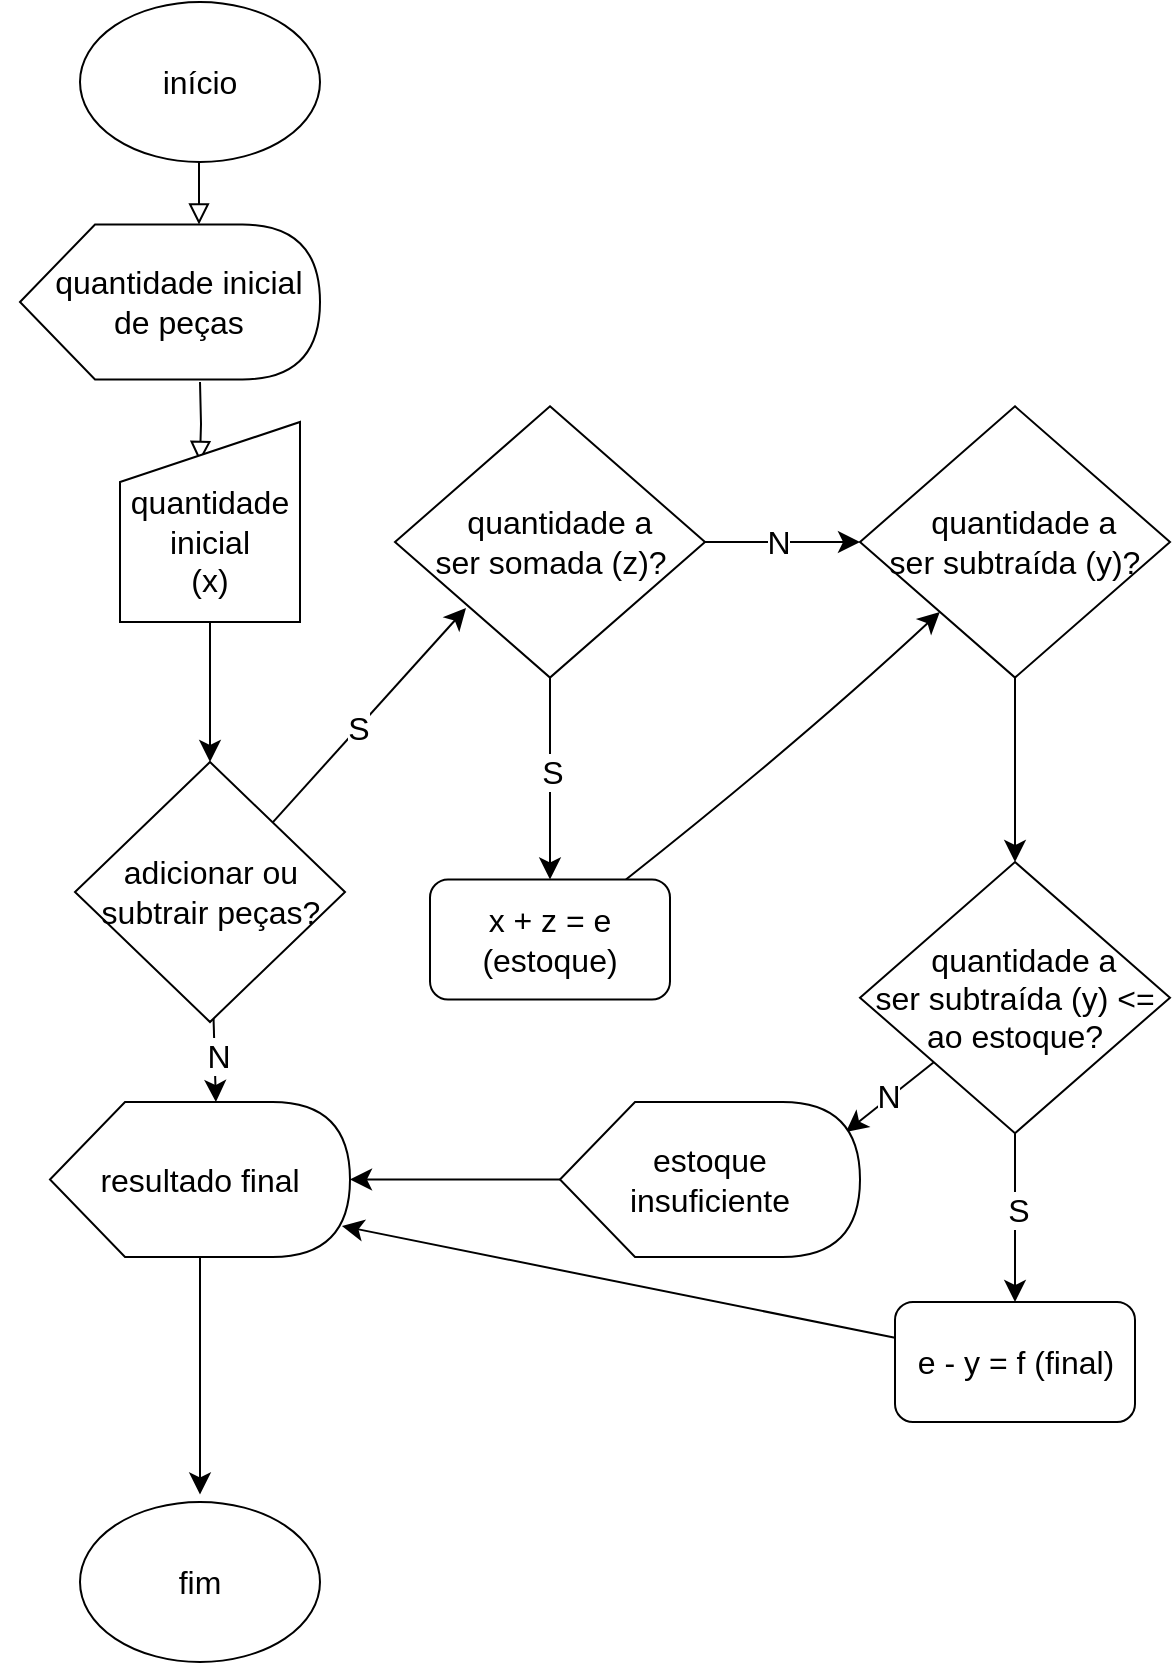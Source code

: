 <mxfile version="22.1.7" type="github">
  <diagram id="C5RBs43oDa-KdzZeNtuy" name="Page-1">
    <mxGraphModel dx="1434" dy="808" grid="1" gridSize="10" guides="1" tooltips="1" connect="1" arrows="1" fold="1" page="1" pageScale="1" pageWidth="827" pageHeight="1169" math="0" shadow="0">
      <root>
        <mxCell id="WIyWlLk6GJQsqaUBKTNV-0" />
        <mxCell id="WIyWlLk6GJQsqaUBKTNV-1" parent="WIyWlLk6GJQsqaUBKTNV-0" />
        <mxCell id="WIyWlLk6GJQsqaUBKTNV-2" value="" style="rounded=0;html=1;jettySize=auto;orthogonalLoop=1;fontSize=11;endArrow=block;endFill=0;endSize=8;strokeWidth=1;shadow=0;labelBackgroundColor=none;edgeStyle=orthogonalEdgeStyle;" parent="WIyWlLk6GJQsqaUBKTNV-1" edge="1">
          <mxGeometry relative="1" as="geometry">
            <mxPoint x="219.5" y="121.25" as="sourcePoint" />
            <mxPoint x="219.5" y="171.25" as="targetPoint" />
          </mxGeometry>
        </mxCell>
        <mxCell id="WIyWlLk6GJQsqaUBKTNV-4" value="" style="rounded=0;html=1;jettySize=auto;orthogonalLoop=1;fontSize=11;endArrow=block;endFill=0;endSize=8;strokeWidth=1;shadow=0;labelBackgroundColor=none;edgeStyle=orthogonalEdgeStyle;entryX=0.444;entryY=0.2;entryDx=0;entryDy=0;entryPerimeter=0;" parent="WIyWlLk6GJQsqaUBKTNV-1" target="B0ZhU3Qw2iYHHfoQ9AOy-3" edge="1">
          <mxGeometry y="20" relative="1" as="geometry">
            <mxPoint as="offset" />
            <mxPoint x="220" y="250" as="sourcePoint" />
            <mxPoint x="220" y="290" as="targetPoint" />
            <Array as="points" />
          </mxGeometry>
        </mxCell>
        <mxCell id="B0ZhU3Qw2iYHHfoQ9AOy-0" value="início" style="ellipse;whiteSpace=wrap;html=1;fontSize=16;" vertex="1" parent="WIyWlLk6GJQsqaUBKTNV-1">
          <mxGeometry x="160" y="60" width="120" height="80" as="geometry" />
        </mxCell>
        <mxCell id="B0ZhU3Qw2iYHHfoQ9AOy-1" value="&amp;nbsp; quantidade inicial&lt;br&gt;&amp;nbsp; de peças" style="shape=display;whiteSpace=wrap;html=1;fontSize=16;" vertex="1" parent="WIyWlLk6GJQsqaUBKTNV-1">
          <mxGeometry x="130" y="171.25" width="150" height="77.5" as="geometry" />
        </mxCell>
        <mxCell id="B0ZhU3Qw2iYHHfoQ9AOy-24" value="" style="edgeStyle=none;curved=1;rounded=0;orthogonalLoop=1;jettySize=auto;html=1;fontSize=12;startSize=8;endSize=8;" edge="1" parent="WIyWlLk6GJQsqaUBKTNV-1" source="B0ZhU3Qw2iYHHfoQ9AOy-3">
          <mxGeometry relative="1" as="geometry">
            <mxPoint x="225" y="440" as="targetPoint" />
          </mxGeometry>
        </mxCell>
        <mxCell id="B0ZhU3Qw2iYHHfoQ9AOy-3" value="&lt;br&gt;quantidade&lt;br&gt;inicial&lt;br&gt;(x)" style="shape=manualInput;whiteSpace=wrap;html=1;fontSize=16;" vertex="1" parent="WIyWlLk6GJQsqaUBKTNV-1">
          <mxGeometry x="180" y="270" width="90" height="100" as="geometry" />
        </mxCell>
        <mxCell id="B0ZhU3Qw2iYHHfoQ9AOy-12" value="" style="edgeStyle=none;curved=1;rounded=0;orthogonalLoop=1;jettySize=auto;html=1;fontSize=12;startSize=8;endSize=8;" edge="1" parent="WIyWlLk6GJQsqaUBKTNV-1" target="B0ZhU3Qw2iYHHfoQ9AOy-11">
          <mxGeometry relative="1" as="geometry">
            <mxPoint x="395" y="370" as="sourcePoint" />
          </mxGeometry>
        </mxCell>
        <mxCell id="B0ZhU3Qw2iYHHfoQ9AOy-39" value="S" style="edgeLabel;html=1;align=center;verticalAlign=middle;resizable=0;points=[];fontSize=16;" vertex="1" connectable="0" parent="B0ZhU3Qw2iYHHfoQ9AOy-12">
          <mxGeometry x="0.165" y="1" relative="1" as="geometry">
            <mxPoint as="offset" />
          </mxGeometry>
        </mxCell>
        <mxCell id="B0ZhU3Qw2iYHHfoQ9AOy-69" value="" style="edgeStyle=none;curved=1;rounded=0;orthogonalLoop=1;jettySize=auto;html=1;fontSize=12;startSize=8;endSize=8;entryX=0.973;entryY=0.8;entryDx=0;entryDy=0;entryPerimeter=0;" edge="1" parent="WIyWlLk6GJQsqaUBKTNV-1" source="B0ZhU3Qw2iYHHfoQ9AOy-9" target="B0ZhU3Qw2iYHHfoQ9AOy-13">
          <mxGeometry relative="1" as="geometry">
            <mxPoint x="302.5" y="670" as="targetPoint" />
          </mxGeometry>
        </mxCell>
        <mxCell id="B0ZhU3Qw2iYHHfoQ9AOy-9" value="e - y = f (final)" style="rounded=1;whiteSpace=wrap;html=1;fontSize=16;" vertex="1" parent="WIyWlLk6GJQsqaUBKTNV-1">
          <mxGeometry x="567.5" y="710.0" width="120" height="60" as="geometry" />
        </mxCell>
        <mxCell id="B0ZhU3Qw2iYHHfoQ9AOy-59" value="" style="edgeStyle=none;curved=1;rounded=0;orthogonalLoop=1;jettySize=auto;html=1;fontSize=12;startSize=8;endSize=8;" edge="1" parent="WIyWlLk6GJQsqaUBKTNV-1" source="B0ZhU3Qw2iYHHfoQ9AOy-11" target="B0ZhU3Qw2iYHHfoQ9AOy-42">
          <mxGeometry relative="1" as="geometry">
            <Array as="points">
              <mxPoint x="520" y="430" />
            </Array>
          </mxGeometry>
        </mxCell>
        <mxCell id="B0ZhU3Qw2iYHHfoQ9AOy-11" value="x + z = e (estoque)" style="rounded=1;whiteSpace=wrap;html=1;fontSize=16;" vertex="1" parent="WIyWlLk6GJQsqaUBKTNV-1">
          <mxGeometry x="335" y="498.75" width="120" height="60" as="geometry" />
        </mxCell>
        <mxCell id="B0ZhU3Qw2iYHHfoQ9AOy-20" value="" style="edgeStyle=none;curved=1;rounded=0;orthogonalLoop=1;jettySize=auto;html=1;fontSize=12;startSize=8;endSize=8;" edge="1" parent="WIyWlLk6GJQsqaUBKTNV-1" source="B0ZhU3Qw2iYHHfoQ9AOy-13">
          <mxGeometry relative="1" as="geometry">
            <mxPoint x="220" y="806.25" as="targetPoint" />
          </mxGeometry>
        </mxCell>
        <mxCell id="B0ZhU3Qw2iYHHfoQ9AOy-13" value="resultado final" style="shape=display;whiteSpace=wrap;html=1;fontSize=16;" vertex="1" parent="WIyWlLk6GJQsqaUBKTNV-1">
          <mxGeometry x="145" y="610" width="150" height="77.5" as="geometry" />
        </mxCell>
        <mxCell id="B0ZhU3Qw2iYHHfoQ9AOy-21" value="fim" style="ellipse;whiteSpace=wrap;html=1;fontSize=16;" vertex="1" parent="WIyWlLk6GJQsqaUBKTNV-1">
          <mxGeometry x="160" y="810" width="120" height="80" as="geometry" />
        </mxCell>
        <mxCell id="B0ZhU3Qw2iYHHfoQ9AOy-26" value="" style="edgeStyle=none;curved=1;rounded=0;orthogonalLoop=1;jettySize=auto;html=1;fontSize=12;startSize=8;endSize=8;entryX=0.553;entryY=0;entryDx=0;entryDy=0;entryPerimeter=0;" edge="1" parent="WIyWlLk6GJQsqaUBKTNV-1" source="B0ZhU3Qw2iYHHfoQ9AOy-23" target="B0ZhU3Qw2iYHHfoQ9AOy-13">
          <mxGeometry relative="1" as="geometry">
            <mxPoint x="225" y="600" as="targetPoint" />
          </mxGeometry>
        </mxCell>
        <mxCell id="B0ZhU3Qw2iYHHfoQ9AOy-34" value="N" style="edgeLabel;html=1;align=center;verticalAlign=middle;resizable=0;points=[];fontSize=16;" vertex="1" connectable="0" parent="B0ZhU3Qw2iYHHfoQ9AOy-26">
          <mxGeometry x="-0.102" y="1" relative="1" as="geometry">
            <mxPoint as="offset" />
          </mxGeometry>
        </mxCell>
        <mxCell id="B0ZhU3Qw2iYHHfoQ9AOy-28" value="" style="edgeStyle=none;curved=1;rounded=0;orthogonalLoop=1;jettySize=auto;html=1;fontSize=12;startSize=8;endSize=8;entryX=0.22;entryY=0.91;entryDx=0;entryDy=0;entryPerimeter=0;" edge="1" parent="WIyWlLk6GJQsqaUBKTNV-1" source="B0ZhU3Qw2iYHHfoQ9AOy-23">
          <mxGeometry relative="1" as="geometry">
            <mxPoint x="353" y="363.025" as="targetPoint" />
            <Array as="points" />
          </mxGeometry>
        </mxCell>
        <mxCell id="B0ZhU3Qw2iYHHfoQ9AOy-31" value="S" style="edgeLabel;html=1;align=center;verticalAlign=middle;resizable=0;points=[];fontSize=16;" vertex="1" connectable="0" parent="B0ZhU3Qw2iYHHfoQ9AOy-28">
          <mxGeometry x="-0.118" relative="1" as="geometry">
            <mxPoint as="offset" />
          </mxGeometry>
        </mxCell>
        <mxCell id="B0ZhU3Qw2iYHHfoQ9AOy-23" value="adicionar ou subtrair peças?" style="rhombus;whiteSpace=wrap;html=1;fontSize=16;" vertex="1" parent="WIyWlLk6GJQsqaUBKTNV-1">
          <mxGeometry x="157.5" y="440" width="135" height="130" as="geometry" />
        </mxCell>
        <mxCell id="B0ZhU3Qw2iYHHfoQ9AOy-41" value="" style="edgeStyle=none;curved=1;rounded=0;orthogonalLoop=1;jettySize=auto;html=1;fontSize=12;startSize=8;endSize=8;" edge="1" parent="WIyWlLk6GJQsqaUBKTNV-1" source="B0ZhU3Qw2iYHHfoQ9AOy-35">
          <mxGeometry relative="1" as="geometry">
            <mxPoint x="550" y="330" as="targetPoint" />
          </mxGeometry>
        </mxCell>
        <mxCell id="B0ZhU3Qw2iYHHfoQ9AOy-43" value="N" style="edgeLabel;html=1;align=center;verticalAlign=middle;resizable=0;points=[];fontSize=16;" vertex="1" connectable="0" parent="B0ZhU3Qw2iYHHfoQ9AOy-41">
          <mxGeometry x="-0.058" relative="1" as="geometry">
            <mxPoint as="offset" />
          </mxGeometry>
        </mxCell>
        <mxCell id="B0ZhU3Qw2iYHHfoQ9AOy-35" value="&amp;nbsp; quantidade a &lt;br&gt;ser somada (z)?" style="rhombus;whiteSpace=wrap;html=1;fontSize=16;" vertex="1" parent="WIyWlLk6GJQsqaUBKTNV-1">
          <mxGeometry x="317.5" y="262.18" width="155" height="135.63" as="geometry" />
        </mxCell>
        <mxCell id="B0ZhU3Qw2iYHHfoQ9AOy-48" value="" style="edgeStyle=none;curved=1;rounded=0;orthogonalLoop=1;jettySize=auto;html=1;fontSize=12;startSize=8;endSize=8;" edge="1" parent="WIyWlLk6GJQsqaUBKTNV-1" source="B0ZhU3Qw2iYHHfoQ9AOy-42" target="B0ZhU3Qw2iYHHfoQ9AOy-47">
          <mxGeometry relative="1" as="geometry" />
        </mxCell>
        <mxCell id="B0ZhU3Qw2iYHHfoQ9AOy-42" value="&amp;nbsp; quantidade a &lt;br&gt;ser subtraída (y)?" style="rhombus;whiteSpace=wrap;html=1;fontSize=16;" vertex="1" parent="WIyWlLk6GJQsqaUBKTNV-1">
          <mxGeometry x="550" y="262.18" width="155" height="135.63" as="geometry" />
        </mxCell>
        <mxCell id="B0ZhU3Qw2iYHHfoQ9AOy-52" value="" style="edgeStyle=none;curved=1;rounded=0;orthogonalLoop=1;jettySize=auto;html=1;fontSize=12;startSize=8;endSize=8;" edge="1" parent="WIyWlLk6GJQsqaUBKTNV-1" source="B0ZhU3Qw2iYHHfoQ9AOy-47" target="B0ZhU3Qw2iYHHfoQ9AOy-9">
          <mxGeometry relative="1" as="geometry" />
        </mxCell>
        <mxCell id="B0ZhU3Qw2iYHHfoQ9AOy-53" value="S" style="edgeLabel;html=1;align=center;verticalAlign=middle;resizable=0;points=[];fontSize=16;" vertex="1" connectable="0" parent="B0ZhU3Qw2iYHHfoQ9AOy-52">
          <mxGeometry x="-0.082" y="1" relative="1" as="geometry">
            <mxPoint as="offset" />
          </mxGeometry>
        </mxCell>
        <mxCell id="B0ZhU3Qw2iYHHfoQ9AOy-58" value="" style="edgeStyle=none;curved=1;rounded=0;orthogonalLoop=1;jettySize=auto;html=1;fontSize=12;startSize=8;endSize=8;entryX=0.953;entryY=0.194;entryDx=0;entryDy=0;entryPerimeter=0;" edge="1" parent="WIyWlLk6GJQsqaUBKTNV-1" source="B0ZhU3Qw2iYHHfoQ9AOy-47" target="B0ZhU3Qw2iYHHfoQ9AOy-55">
          <mxGeometry relative="1" as="geometry" />
        </mxCell>
        <mxCell id="B0ZhU3Qw2iYHHfoQ9AOy-60" value="N" style="edgeLabel;html=1;align=center;verticalAlign=middle;resizable=0;points=[];fontSize=16;" vertex="1" connectable="0" parent="B0ZhU3Qw2iYHHfoQ9AOy-58">
          <mxGeometry x="0.018" y="-2" relative="1" as="geometry">
            <mxPoint as="offset" />
          </mxGeometry>
        </mxCell>
        <mxCell id="B0ZhU3Qw2iYHHfoQ9AOy-47" value="&amp;nbsp; quantidade a &lt;br&gt;ser subtraída (y) &amp;lt;= ao estoque?" style="rhombus;whiteSpace=wrap;html=1;fontSize=16;" vertex="1" parent="WIyWlLk6GJQsqaUBKTNV-1">
          <mxGeometry x="550" y="490.0" width="155" height="135.63" as="geometry" />
        </mxCell>
        <mxCell id="B0ZhU3Qw2iYHHfoQ9AOy-67" value="" style="edgeStyle=none;curved=1;rounded=0;orthogonalLoop=1;jettySize=auto;html=1;fontSize=12;startSize=8;endSize=8;exitX=0;exitY=0.5;exitDx=0;exitDy=0;exitPerimeter=0;" edge="1" parent="WIyWlLk6GJQsqaUBKTNV-1" source="B0ZhU3Qw2iYHHfoQ9AOy-55" target="B0ZhU3Qw2iYHHfoQ9AOy-13">
          <mxGeometry relative="1" as="geometry">
            <mxPoint x="285" y="840" as="targetPoint" />
          </mxGeometry>
        </mxCell>
        <mxCell id="B0ZhU3Qw2iYHHfoQ9AOy-55" value="estoque &lt;br&gt;insuficiente" style="shape=display;whiteSpace=wrap;html=1;fontSize=16;" vertex="1" parent="WIyWlLk6GJQsqaUBKTNV-1">
          <mxGeometry x="400" y="610" width="150" height="77.5" as="geometry" />
        </mxCell>
        <mxCell id="B0ZhU3Qw2iYHHfoQ9AOy-70" style="edgeStyle=none;curved=1;rounded=0;orthogonalLoop=1;jettySize=auto;html=1;exitX=0;exitY=0.5;exitDx=0;exitDy=0;exitPerimeter=0;fontSize=12;startSize=8;endSize=8;" edge="1" parent="WIyWlLk6GJQsqaUBKTNV-1" source="B0ZhU3Qw2iYHHfoQ9AOy-1" target="B0ZhU3Qw2iYHHfoQ9AOy-1">
          <mxGeometry relative="1" as="geometry" />
        </mxCell>
      </root>
    </mxGraphModel>
  </diagram>
</mxfile>
